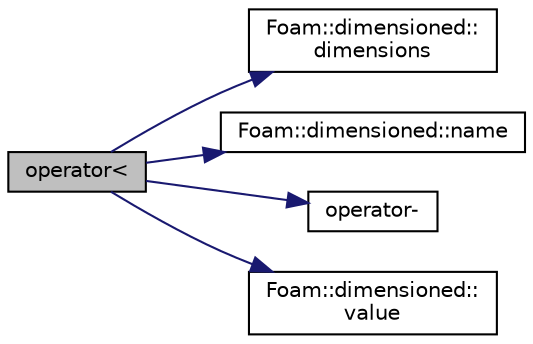 digraph "operator&lt;"
{
  bgcolor="transparent";
  edge [fontname="Helvetica",fontsize="10",labelfontname="Helvetica",labelfontsize="10"];
  node [fontname="Helvetica",fontsize="10",shape=record];
  rankdir="LR";
  Node54301 [label="operator\<",height=0.2,width=0.4,color="black", fillcolor="grey75", style="filled", fontcolor="black"];
  Node54301 -> Node54302 [color="midnightblue",fontsize="10",style="solid",fontname="Helvetica"];
  Node54302 [label="Foam::dimensioned::\ldimensions",height=0.2,width=0.4,color="black",URL="$a27473.html#a512673c2674ca2d38885f1bb5f6994fb",tooltip="Return const reference to dimensions. "];
  Node54301 -> Node54303 [color="midnightblue",fontsize="10",style="solid",fontname="Helvetica"];
  Node54303 [label="Foam::dimensioned::name",height=0.2,width=0.4,color="black",URL="$a27473.html#ade4113569ef0db70665fded275a5e38e",tooltip="Return const reference to name. "];
  Node54301 -> Node54304 [color="midnightblue",fontsize="10",style="solid",fontname="Helvetica"];
  Node54304 [label="operator-",height=0.2,width=0.4,color="black",URL="$a21851.html#adf44d02f39ba0cd87c95b6dacb8e9ee4"];
  Node54301 -> Node54305 [color="midnightblue",fontsize="10",style="solid",fontname="Helvetica"];
  Node54305 [label="Foam::dimensioned::\lvalue",height=0.2,width=0.4,color="black",URL="$a27473.html#a7948200a26c85fc3a83ffa510a91d668",tooltip="Return const reference to value. "];
}
